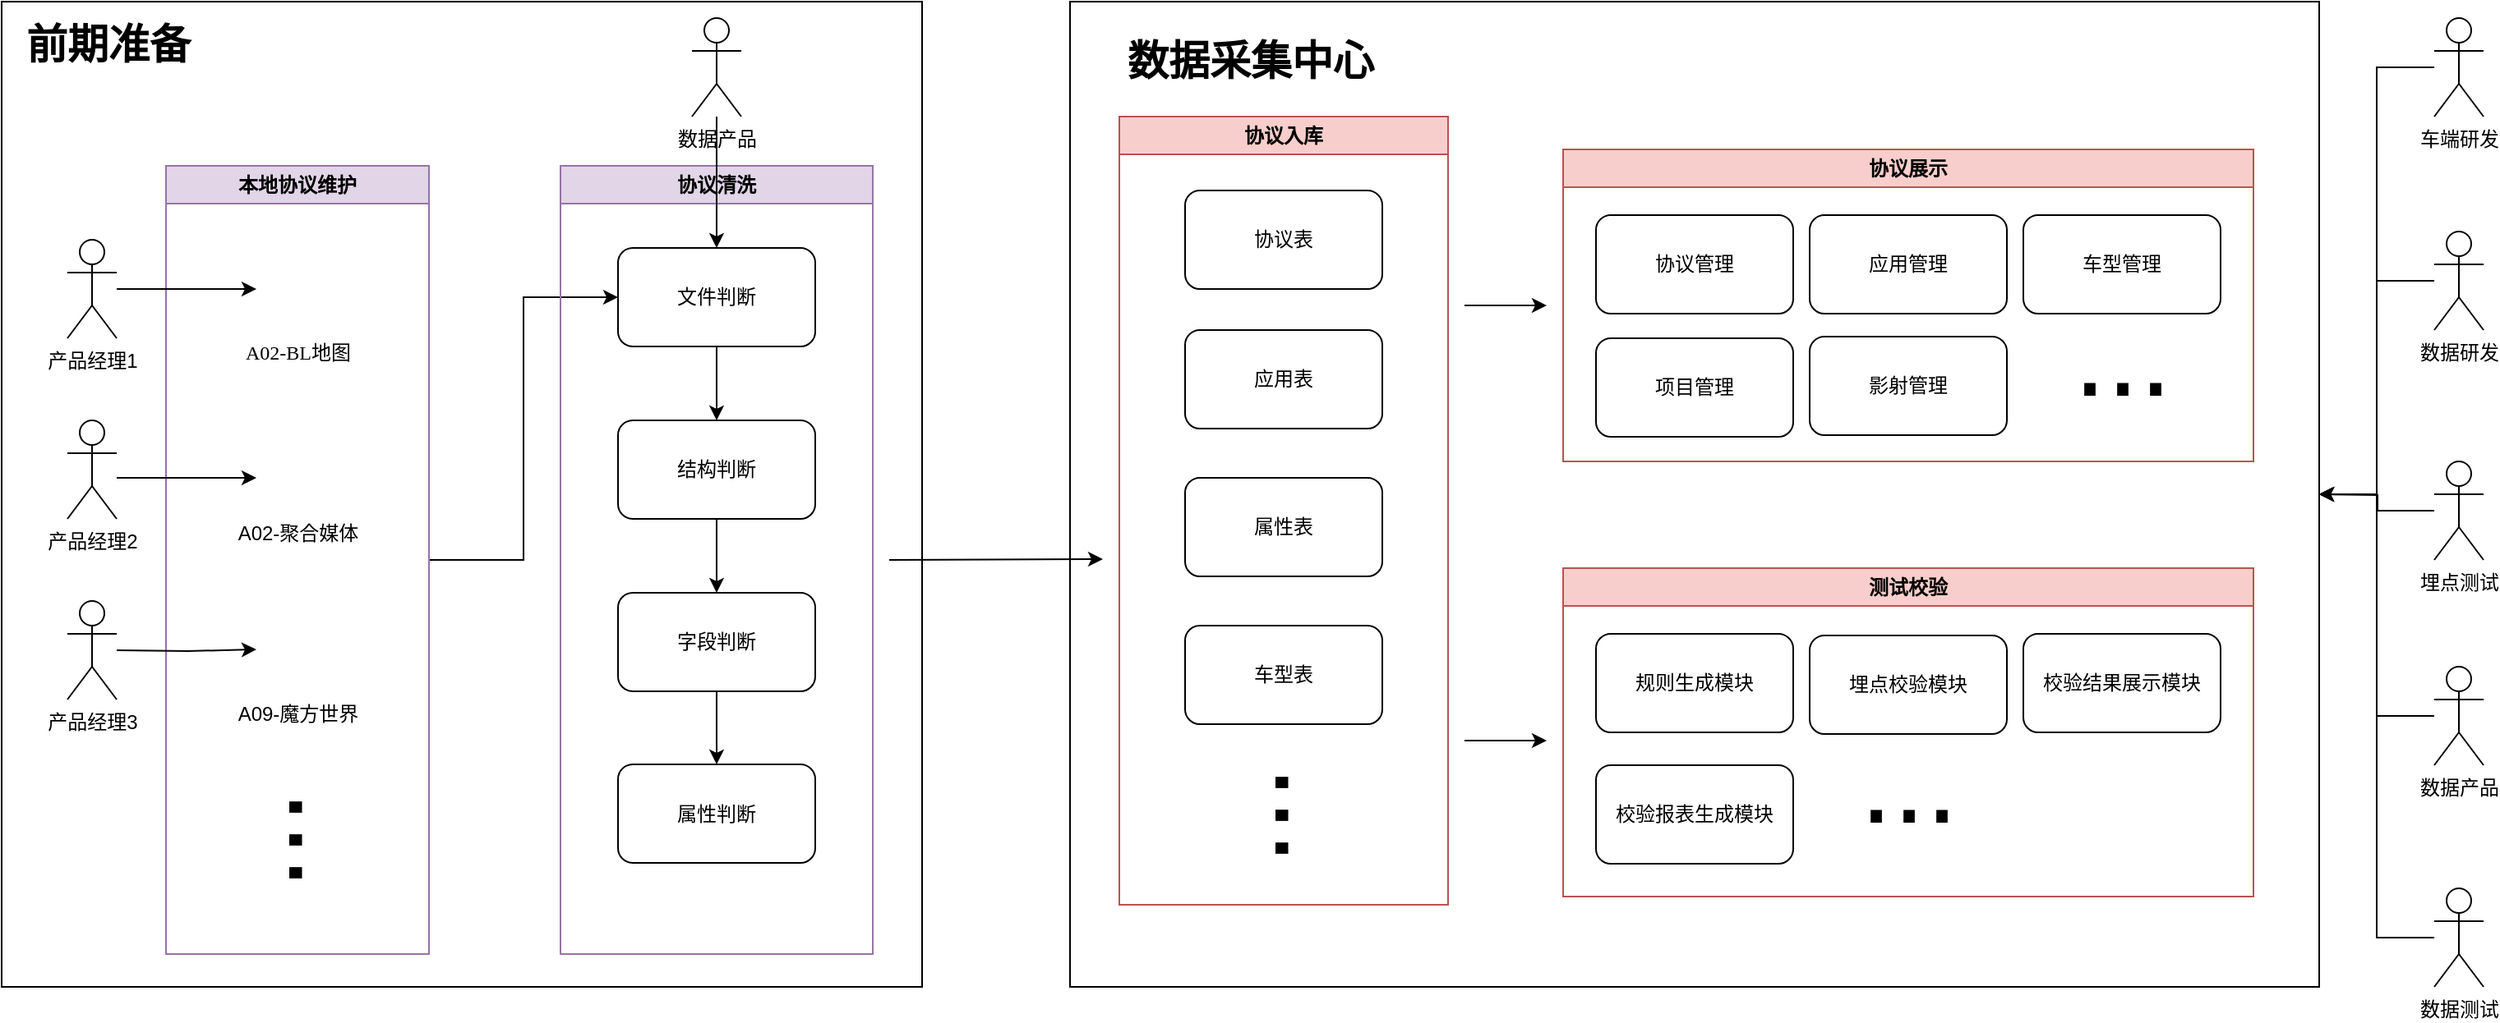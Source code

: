 <mxfile version="24.4.13" type="github">
  <diagram name="第 1 页" id="HvGfLWF3ODSFRQjWF75y">
    <mxGraphModel dx="1877" dy="611" grid="1" gridSize="10" guides="1" tooltips="1" connect="1" arrows="1" fold="1" page="1" pageScale="1" pageWidth="827" pageHeight="1169" math="0" shadow="0">
      <root>
        <mxCell id="0" />
        <mxCell id="1" parent="0" />
        <mxCell id="9G0j7tp5IpA1VgATIynM-15" value="" style="rounded=0;whiteSpace=wrap;html=1;" vertex="1" parent="1">
          <mxGeometry x="-80" y="60" width="560" height="600" as="geometry" />
        </mxCell>
        <mxCell id="LW0XuWXyoTBpuvE3GQ-T-1" value="&lt;font face=&quot;Verdana&quot;&gt;A02-BL地图&lt;/font&gt;" style="shape=image;html=1;verticalAlign=top;verticalLabelPosition=bottom;labelBackgroundColor=#ffffff;imageAspect=0;aspect=fixed;image=https://cdn3.iconfinder.com/data/icons/document-icons-2/30/647702-excel-128.png" parent="1" vertex="1">
          <mxGeometry x="75" y="210" width="50" height="50" as="geometry" />
        </mxCell>
        <mxCell id="LW0XuWXyoTBpuvE3GQ-T-3" value="A02-聚合媒体" style="shape=image;html=1;verticalAlign=top;verticalLabelPosition=bottom;labelBackgroundColor=#ffffff;imageAspect=0;aspect=fixed;image=https://cdn3.iconfinder.com/data/icons/document-icons-2/30/647702-excel-128.png" parent="1" vertex="1">
          <mxGeometry x="75" y="320" width="50" height="50" as="geometry" />
        </mxCell>
        <mxCell id="LW0XuWXyoTBpuvE3GQ-T-4" value="A09-魔方世界" style="shape=image;html=1;verticalAlign=top;verticalLabelPosition=bottom;labelBackgroundColor=#ffffff;imageAspect=0;aspect=fixed;image=https://cdn3.iconfinder.com/data/icons/document-icons-2/30/647702-excel-128.png" parent="1" vertex="1">
          <mxGeometry x="75" y="430" width="50" height="50" as="geometry" />
        </mxCell>
        <mxCell id="9G0j7tp5IpA1VgATIynM-10" style="edgeStyle=orthogonalEdgeStyle;rounded=0;orthogonalLoop=1;jettySize=auto;html=1;exitX=1;exitY=0.5;exitDx=0;exitDy=0;" edge="1" parent="1" source="LW0XuWXyoTBpuvE3GQ-T-6" target="9G0j7tp5IpA1VgATIynM-1">
          <mxGeometry relative="1" as="geometry" />
        </mxCell>
        <mxCell id="LW0XuWXyoTBpuvE3GQ-T-6" value="本地协议维护" style="swimlane;whiteSpace=wrap;html=1;fillColor=#e1d5e7;strokeColor=#9673a6;" parent="1" vertex="1">
          <mxGeometry x="20" y="160" width="160" height="480" as="geometry" />
        </mxCell>
        <mxCell id="LW0XuWXyoTBpuvE3GQ-T-7" value="&lt;font style=&quot;font-size: 72px;&quot;&gt;...&lt;/font&gt;" style="text;html=1;align=center;verticalAlign=middle;resizable=0;points=[];autosize=1;strokeColor=none;fillColor=none;rotation=90;" parent="LW0XuWXyoTBpuvE3GQ-T-6" vertex="1">
          <mxGeometry x="60" y="360" width="80" height="100" as="geometry" />
        </mxCell>
        <mxCell id="LW0XuWXyoTBpuvE3GQ-T-12" style="edgeStyle=orthogonalEdgeStyle;rounded=0;orthogonalLoop=1;jettySize=auto;html=1;entryX=0;entryY=0.5;entryDx=0;entryDy=0;" parent="1" source="LW0XuWXyoTBpuvE3GQ-T-8" target="LW0XuWXyoTBpuvE3GQ-T-1" edge="1">
          <mxGeometry relative="1" as="geometry" />
        </mxCell>
        <mxCell id="LW0XuWXyoTBpuvE3GQ-T-8" value="产品经理1" style="shape=umlActor;verticalLabelPosition=bottom;verticalAlign=top;html=1;outlineConnect=0;" parent="1" vertex="1">
          <mxGeometry x="-40" y="205" width="30" height="60" as="geometry" />
        </mxCell>
        <mxCell id="LW0XuWXyoTBpuvE3GQ-T-9" value="产品经理2" style="shape=umlActor;verticalLabelPosition=bottom;verticalAlign=top;html=1;outlineConnect=0;" parent="1" vertex="1">
          <mxGeometry x="-40" y="315" width="30" height="60" as="geometry" />
        </mxCell>
        <mxCell id="LW0XuWXyoTBpuvE3GQ-T-10" value="产品经理3" style="shape=umlActor;verticalLabelPosition=bottom;verticalAlign=top;html=1;outlineConnect=0;" parent="1" vertex="1">
          <mxGeometry x="-40" y="425" width="30" height="60" as="geometry" />
        </mxCell>
        <mxCell id="LW0XuWXyoTBpuvE3GQ-T-14" style="edgeStyle=orthogonalEdgeStyle;rounded=0;orthogonalLoop=1;jettySize=auto;html=1;entryX=0;entryY=0.5;entryDx=0;entryDy=0;" parent="1" edge="1">
          <mxGeometry relative="1" as="geometry">
            <mxPoint x="-10" y="350" as="sourcePoint" />
            <mxPoint x="75" y="350" as="targetPoint" />
          </mxGeometry>
        </mxCell>
        <mxCell id="LW0XuWXyoTBpuvE3GQ-T-15" style="edgeStyle=orthogonalEdgeStyle;rounded=0;orthogonalLoop=1;jettySize=auto;html=1;entryX=0;entryY=0.5;entryDx=0;entryDy=0;" parent="1" edge="1">
          <mxGeometry relative="1" as="geometry">
            <mxPoint x="-10" y="455" as="sourcePoint" />
            <mxPoint x="75" y="454.5" as="targetPoint" />
          </mxGeometry>
        </mxCell>
        <mxCell id="LW0XuWXyoTBpuvE3GQ-T-16" value="协议清洗" style="swimlane;whiteSpace=wrap;html=1;fillColor=#e1d5e7;strokeColor=#9673a6;" parent="1" vertex="1">
          <mxGeometry x="260" y="160" width="190" height="480" as="geometry" />
        </mxCell>
        <mxCell id="9G0j7tp5IpA1VgATIynM-4" style="edgeStyle=orthogonalEdgeStyle;rounded=0;orthogonalLoop=1;jettySize=auto;html=1;exitX=0.5;exitY=1;exitDx=0;exitDy=0;" edge="1" parent="LW0XuWXyoTBpuvE3GQ-T-16" source="9G0j7tp5IpA1VgATIynM-1" target="9G0j7tp5IpA1VgATIynM-2">
          <mxGeometry relative="1" as="geometry" />
        </mxCell>
        <mxCell id="9G0j7tp5IpA1VgATIynM-1" value="文件判断" style="rounded=1;whiteSpace=wrap;html=1;" vertex="1" parent="LW0XuWXyoTBpuvE3GQ-T-16">
          <mxGeometry x="35" y="50" width="120" height="60" as="geometry" />
        </mxCell>
        <mxCell id="9G0j7tp5IpA1VgATIynM-6" style="edgeStyle=orthogonalEdgeStyle;rounded=0;orthogonalLoop=1;jettySize=auto;html=1;exitX=0.5;exitY=1;exitDx=0;exitDy=0;" edge="1" parent="LW0XuWXyoTBpuvE3GQ-T-16" source="9G0j7tp5IpA1VgATIynM-2" target="9G0j7tp5IpA1VgATIynM-5">
          <mxGeometry relative="1" as="geometry" />
        </mxCell>
        <mxCell id="9G0j7tp5IpA1VgATIynM-2" value="结构判断" style="rounded=1;whiteSpace=wrap;html=1;" vertex="1" parent="LW0XuWXyoTBpuvE3GQ-T-16">
          <mxGeometry x="35" y="155" width="120" height="60" as="geometry" />
        </mxCell>
        <mxCell id="9G0j7tp5IpA1VgATIynM-8" style="edgeStyle=orthogonalEdgeStyle;rounded=0;orthogonalLoop=1;jettySize=auto;html=1;exitX=0.5;exitY=1;exitDx=0;exitDy=0;entryX=0.5;entryY=0;entryDx=0;entryDy=0;" edge="1" parent="LW0XuWXyoTBpuvE3GQ-T-16" source="9G0j7tp5IpA1VgATIynM-5" target="9G0j7tp5IpA1VgATIynM-7">
          <mxGeometry relative="1" as="geometry" />
        </mxCell>
        <mxCell id="9G0j7tp5IpA1VgATIynM-5" value="字段判断" style="rounded=1;whiteSpace=wrap;html=1;" vertex="1" parent="LW0XuWXyoTBpuvE3GQ-T-16">
          <mxGeometry x="35" y="260" width="120" height="60" as="geometry" />
        </mxCell>
        <mxCell id="9G0j7tp5IpA1VgATIynM-7" value="属性判断" style="rounded=1;whiteSpace=wrap;html=1;" vertex="1" parent="LW0XuWXyoTBpuvE3GQ-T-16">
          <mxGeometry x="35" y="364.5" width="120" height="60" as="geometry" />
        </mxCell>
        <mxCell id="9G0j7tp5IpA1VgATIynM-13" value="" style="edgeStyle=orthogonalEdgeStyle;rounded=0;orthogonalLoop=1;jettySize=auto;html=1;" edge="1" parent="1" source="9G0j7tp5IpA1VgATIynM-11" target="9G0j7tp5IpA1VgATIynM-1">
          <mxGeometry relative="1" as="geometry" />
        </mxCell>
        <mxCell id="9G0j7tp5IpA1VgATIynM-11" value="数据产品" style="shape=umlActor;verticalLabelPosition=bottom;verticalAlign=top;html=1;outlineConnect=0;" vertex="1" parent="1">
          <mxGeometry x="340" y="70" width="30" height="60" as="geometry" />
        </mxCell>
        <mxCell id="9G0j7tp5IpA1VgATIynM-16" value="前期准备" style="text;html=1;align=center;verticalAlign=middle;whiteSpace=wrap;rounded=0;fontSize=25;fontStyle=1" vertex="1" parent="1">
          <mxGeometry x="-80" y="70" width="130" height="30" as="geometry" />
        </mxCell>
        <mxCell id="9G0j7tp5IpA1VgATIynM-17" value="" style="rounded=0;whiteSpace=wrap;html=1;" vertex="1" parent="1">
          <mxGeometry x="570" y="60" width="760" height="600" as="geometry" />
        </mxCell>
        <mxCell id="9G0j7tp5IpA1VgATIynM-18" value="协议入库" style="swimlane;whiteSpace=wrap;html=1;fillColor=#f8cecc;strokeColor=#b85450;" vertex="1" parent="1">
          <mxGeometry x="600" y="130" width="200" height="480" as="geometry" />
        </mxCell>
        <mxCell id="9G0j7tp5IpA1VgATIynM-19" value="协议表" style="rounded=1;whiteSpace=wrap;html=1;" vertex="1" parent="9G0j7tp5IpA1VgATIynM-18">
          <mxGeometry x="40" y="45" width="120" height="60" as="geometry" />
        </mxCell>
        <mxCell id="9G0j7tp5IpA1VgATIynM-20" value="应用表" style="rounded=1;whiteSpace=wrap;html=1;" vertex="1" parent="9G0j7tp5IpA1VgATIynM-18">
          <mxGeometry x="40" y="130" width="120" height="60" as="geometry" />
        </mxCell>
        <mxCell id="9G0j7tp5IpA1VgATIynM-21" value="属性表" style="rounded=1;whiteSpace=wrap;html=1;" vertex="1" parent="9G0j7tp5IpA1VgATIynM-18">
          <mxGeometry x="40" y="220" width="120" height="60" as="geometry" />
        </mxCell>
        <mxCell id="9G0j7tp5IpA1VgATIynM-23" value="&lt;font style=&quot;font-size: 72px;&quot;&gt;...&lt;/font&gt;" style="text;html=1;align=center;verticalAlign=middle;resizable=0;points=[];autosize=1;strokeColor=none;fillColor=none;rotation=90;" vertex="1" parent="9G0j7tp5IpA1VgATIynM-18">
          <mxGeometry x="80" y="375" width="80" height="100" as="geometry" />
        </mxCell>
        <mxCell id="9G0j7tp5IpA1VgATIynM-22" value="车型表" style="rounded=1;whiteSpace=wrap;html=1;" vertex="1" parent="1">
          <mxGeometry x="640" y="440" width="120" height="60" as="geometry" />
        </mxCell>
        <mxCell id="9G0j7tp5IpA1VgATIynM-24" value="" style="endArrow=classic;html=1;rounded=0;entryX=0;entryY=0.5;entryDx=0;entryDy=0;" edge="1" parent="1">
          <mxGeometry width="50" height="50" relative="1" as="geometry">
            <mxPoint x="460" y="400" as="sourcePoint" />
            <mxPoint x="590" y="399.5" as="targetPoint" />
          </mxGeometry>
        </mxCell>
        <mxCell id="9G0j7tp5IpA1VgATIynM-25" value="数据采集中心" style="text;html=1;align=center;verticalAlign=middle;whiteSpace=wrap;rounded=0;fontSize=25;fontStyle=1" vertex="1" parent="1">
          <mxGeometry x="590" y="80" width="180" height="30" as="geometry" />
        </mxCell>
        <mxCell id="9G0j7tp5IpA1VgATIynM-26" value="协议展示" style="swimlane;whiteSpace=wrap;html=1;fillColor=#f8cecc;strokeColor=#b85450;" vertex="1" parent="1">
          <mxGeometry x="870" y="150" width="420" height="190" as="geometry" />
        </mxCell>
        <mxCell id="9G0j7tp5IpA1VgATIynM-31" value="应用管理" style="rounded=1;whiteSpace=wrap;html=1;" vertex="1" parent="9G0j7tp5IpA1VgATIynM-26">
          <mxGeometry x="150" y="40" width="120" height="60" as="geometry" />
        </mxCell>
        <mxCell id="9G0j7tp5IpA1VgATIynM-32" value="车型管理" style="rounded=1;whiteSpace=wrap;html=1;" vertex="1" parent="9G0j7tp5IpA1VgATIynM-26">
          <mxGeometry x="280" y="40" width="120" height="60" as="geometry" />
        </mxCell>
        <mxCell id="9G0j7tp5IpA1VgATIynM-34" value="影射管理" style="rounded=1;whiteSpace=wrap;html=1;" vertex="1" parent="9G0j7tp5IpA1VgATIynM-26">
          <mxGeometry x="150" y="114" width="120" height="60" as="geometry" />
        </mxCell>
        <mxCell id="9G0j7tp5IpA1VgATIynM-27" value="测试校验" style="swimlane;whiteSpace=wrap;html=1;fillColor=#f8cecc;strokeColor=#b85450;" vertex="1" parent="1">
          <mxGeometry x="870" y="405" width="420" height="200" as="geometry" />
        </mxCell>
        <mxCell id="9G0j7tp5IpA1VgATIynM-35" value="规则生成模块" style="rounded=1;whiteSpace=wrap;html=1;" vertex="1" parent="9G0j7tp5IpA1VgATIynM-27">
          <mxGeometry x="20" y="40" width="120" height="60" as="geometry" />
        </mxCell>
        <mxCell id="9G0j7tp5IpA1VgATIynM-37" value="校验结果展示模块" style="rounded=1;whiteSpace=wrap;html=1;" vertex="1" parent="9G0j7tp5IpA1VgATIynM-27">
          <mxGeometry x="280" y="40" width="120" height="60" as="geometry" />
        </mxCell>
        <mxCell id="9G0j7tp5IpA1VgATIynM-39" value="&lt;font style=&quot;font-size: 72px;&quot;&gt;...&lt;/font&gt;" style="text;html=1;align=center;verticalAlign=middle;resizable=0;points=[];autosize=1;strokeColor=none;fillColor=none;rotation=0;" vertex="1" parent="9G0j7tp5IpA1VgATIynM-27">
          <mxGeometry x="170" y="80" width="80" height="100" as="geometry" />
        </mxCell>
        <mxCell id="9G0j7tp5IpA1VgATIynM-28" value="" style="endArrow=classic;html=1;rounded=0;" edge="1" parent="1">
          <mxGeometry width="50" height="50" relative="1" as="geometry">
            <mxPoint x="810" y="245" as="sourcePoint" />
            <mxPoint x="860" y="245" as="targetPoint" />
          </mxGeometry>
        </mxCell>
        <mxCell id="9G0j7tp5IpA1VgATIynM-29" value="" style="endArrow=classic;html=1;rounded=0;" edge="1" parent="1">
          <mxGeometry width="50" height="50" relative="1" as="geometry">
            <mxPoint x="810" y="510" as="sourcePoint" />
            <mxPoint x="860" y="510" as="targetPoint" />
          </mxGeometry>
        </mxCell>
        <mxCell id="9G0j7tp5IpA1VgATIynM-30" value="协议管理" style="rounded=1;whiteSpace=wrap;html=1;" vertex="1" parent="1">
          <mxGeometry x="890" y="190" width="120" height="60" as="geometry" />
        </mxCell>
        <mxCell id="9G0j7tp5IpA1VgATIynM-33" value="项目管理" style="rounded=1;whiteSpace=wrap;html=1;" vertex="1" parent="1">
          <mxGeometry x="890" y="265" width="120" height="60" as="geometry" />
        </mxCell>
        <mxCell id="9G0j7tp5IpA1VgATIynM-36" value="埋点校验模块" style="rounded=1;whiteSpace=wrap;html=1;" vertex="1" parent="1">
          <mxGeometry x="1020" y="446" width="120" height="60" as="geometry" />
        </mxCell>
        <mxCell id="9G0j7tp5IpA1VgATIynM-38" value="校验报表生成模块" style="rounded=1;whiteSpace=wrap;html=1;" vertex="1" parent="1">
          <mxGeometry x="890" y="525" width="120" height="60" as="geometry" />
        </mxCell>
        <mxCell id="9G0j7tp5IpA1VgATIynM-46" style="edgeStyle=orthogonalEdgeStyle;rounded=0;orthogonalLoop=1;jettySize=auto;html=1;entryX=1;entryY=0.5;entryDx=0;entryDy=0;" edge="1" parent="1" source="9G0j7tp5IpA1VgATIynM-40" target="9G0j7tp5IpA1VgATIynM-17">
          <mxGeometry relative="1" as="geometry" />
        </mxCell>
        <mxCell id="9G0j7tp5IpA1VgATIynM-40" value="车端研发" style="shape=umlActor;verticalLabelPosition=bottom;verticalAlign=top;html=1;outlineConnect=0;" vertex="1" parent="1">
          <mxGeometry x="1400" y="70" width="30" height="60" as="geometry" />
        </mxCell>
        <mxCell id="9G0j7tp5IpA1VgATIynM-47" style="edgeStyle=orthogonalEdgeStyle;rounded=0;orthogonalLoop=1;jettySize=auto;html=1;entryX=1;entryY=0.5;entryDx=0;entryDy=0;" edge="1" parent="1" source="9G0j7tp5IpA1VgATIynM-41" target="9G0j7tp5IpA1VgATIynM-17">
          <mxGeometry relative="1" as="geometry" />
        </mxCell>
        <mxCell id="9G0j7tp5IpA1VgATIynM-41" value="数据研发" style="shape=umlActor;verticalLabelPosition=bottom;verticalAlign=top;html=1;outlineConnect=0;" vertex="1" parent="1">
          <mxGeometry x="1400" y="200" width="30" height="60" as="geometry" />
        </mxCell>
        <mxCell id="9G0j7tp5IpA1VgATIynM-48" value="" style="edgeStyle=orthogonalEdgeStyle;rounded=0;orthogonalLoop=1;jettySize=auto;html=1;" edge="1" parent="1" source="9G0j7tp5IpA1VgATIynM-42">
          <mxGeometry relative="1" as="geometry">
            <mxPoint x="1330" y="360" as="targetPoint" />
          </mxGeometry>
        </mxCell>
        <mxCell id="9G0j7tp5IpA1VgATIynM-42" value="埋点测试" style="shape=umlActor;verticalLabelPosition=bottom;verticalAlign=top;html=1;outlineConnect=0;" vertex="1" parent="1">
          <mxGeometry x="1400" y="340" width="30" height="60" as="geometry" />
        </mxCell>
        <mxCell id="9G0j7tp5IpA1VgATIynM-51" style="edgeStyle=orthogonalEdgeStyle;rounded=0;orthogonalLoop=1;jettySize=auto;html=1;entryX=1;entryY=0.5;entryDx=0;entryDy=0;" edge="1" parent="1" source="9G0j7tp5IpA1VgATIynM-44" target="9G0j7tp5IpA1VgATIynM-17">
          <mxGeometry relative="1" as="geometry" />
        </mxCell>
        <mxCell id="9G0j7tp5IpA1VgATIynM-44" value="数据产品" style="shape=umlActor;verticalLabelPosition=bottom;verticalAlign=top;html=1;outlineConnect=0;" vertex="1" parent="1">
          <mxGeometry x="1400" y="465" width="30" height="60" as="geometry" />
        </mxCell>
        <mxCell id="9G0j7tp5IpA1VgATIynM-52" style="edgeStyle=orthogonalEdgeStyle;rounded=0;orthogonalLoop=1;jettySize=auto;html=1;entryX=1;entryY=0.5;entryDx=0;entryDy=0;" edge="1" parent="1" source="9G0j7tp5IpA1VgATIynM-45" target="9G0j7tp5IpA1VgATIynM-17">
          <mxGeometry relative="1" as="geometry" />
        </mxCell>
        <mxCell id="9G0j7tp5IpA1VgATIynM-45" value="数据测试" style="shape=umlActor;verticalLabelPosition=bottom;verticalAlign=top;html=1;outlineConnect=0;" vertex="1" parent="1">
          <mxGeometry x="1400" y="600" width="30" height="60" as="geometry" />
        </mxCell>
        <mxCell id="9G0j7tp5IpA1VgATIynM-53" value="&lt;font style=&quot;font-size: 72px;&quot;&gt;...&lt;/font&gt;" style="text;html=1;align=center;verticalAlign=middle;resizable=0;points=[];autosize=1;strokeColor=none;fillColor=none;rotation=0;" vertex="1" parent="1">
          <mxGeometry x="1170" y="225" width="80" height="100" as="geometry" />
        </mxCell>
      </root>
    </mxGraphModel>
  </diagram>
</mxfile>
